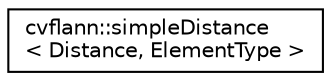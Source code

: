 digraph "Graphical Class Hierarchy"
{
 // LATEX_PDF_SIZE
  edge [fontname="Helvetica",fontsize="10",labelfontname="Helvetica",labelfontsize="10"];
  node [fontname="Helvetica",fontsize="10",shape=record];
  rankdir="LR";
  Node0 [label="cvflann::simpleDistance\l\< Distance, ElementType \>",height=0.2,width=0.4,color="black", fillcolor="white", style="filled",URL="$structcvflann_1_1simple_distance.html",tooltip=" "];
}
